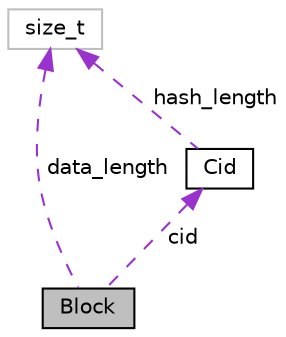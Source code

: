 digraph "Block"
{
  edge [fontname="Helvetica",fontsize="10",labelfontname="Helvetica",labelfontsize="10"];
  node [fontname="Helvetica",fontsize="10",shape=record];
  Node1 [label="Block",height=0.2,width=0.4,color="black", fillcolor="grey75", style="filled", fontcolor="black"];
  Node2 -> Node1 [dir="back",color="darkorchid3",fontsize="10",style="dashed",label=" cid" ,fontname="Helvetica"];
  Node2 [label="Cid",height=0.2,width=0.4,color="black", fillcolor="white", style="filled",URL="$struct_cid.html"];
  Node3 -> Node2 [dir="back",color="darkorchid3",fontsize="10",style="dashed",label=" hash_length" ,fontname="Helvetica"];
  Node3 [label="size_t",height=0.2,width=0.4,color="grey75", fillcolor="white", style="filled"];
  Node3 -> Node1 [dir="back",color="darkorchid3",fontsize="10",style="dashed",label=" data_length" ,fontname="Helvetica"];
}
